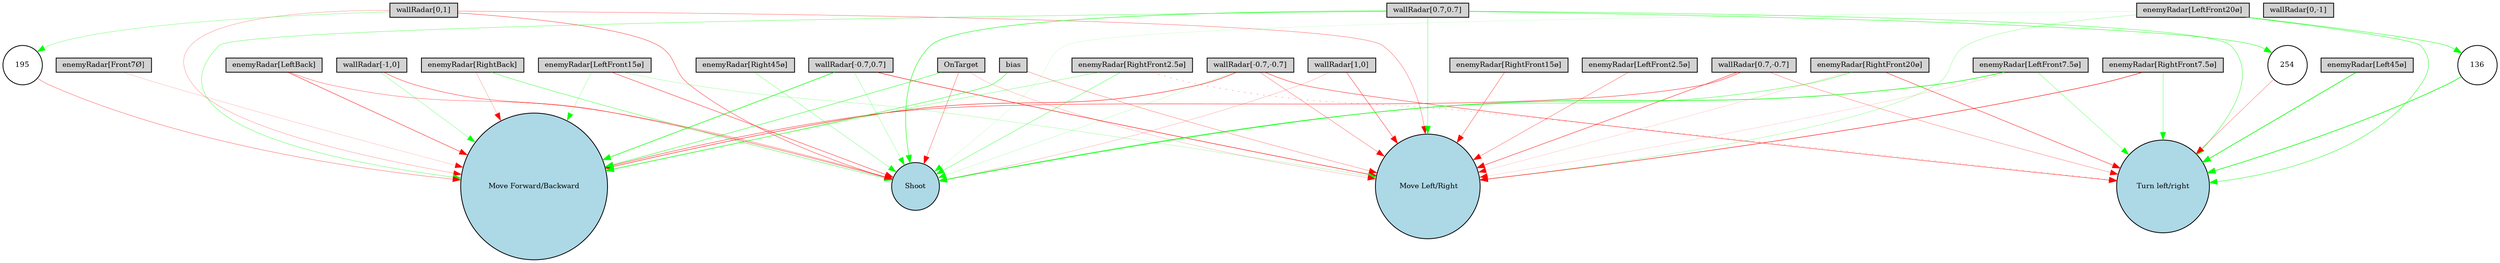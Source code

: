 digraph {
	node [fontsize=9 height=0.2 shape=circle width=0.2]
	"wallRadar[1,0]" [fillcolor=lightgray shape=box style=filled]
	"wallRadar[0,1]" [fillcolor=lightgray shape=box style=filled]
	"wallRadar[-1,0]" [fillcolor=lightgray shape=box style=filled]
	"wallRadar[0,-1]" [fillcolor=lightgray shape=box style=filled]
	"wallRadar[0.7,0.7]" [fillcolor=lightgray shape=box style=filled]
	"wallRadar[-0.7,0.7]" [fillcolor=lightgray shape=box style=filled]
	"wallRadar[-0.7,-0.7]" [fillcolor=lightgray shape=box style=filled]
	"wallRadar[0.7,-0.7]" [fillcolor=lightgray shape=box style=filled]
	"enemyRadar[RightBack]" [fillcolor=lightgray shape=box style=filled]
	"enemyRadar[LeftBack]" [fillcolor=lightgray shape=box style=filled]
	"enemyRadar[Right45ø]" [fillcolor=lightgray shape=box style=filled]
	"enemyRadar[Left45ø]" [fillcolor=lightgray shape=box style=filled]
	"enemyRadar[RightFront20ø]" [fillcolor=lightgray shape=box style=filled]
	"enemyRadar[LeftFront20ø]" [fillcolor=lightgray shape=box style=filled]
	"enemyRadar[RightFront15ø]" [fillcolor=lightgray shape=box style=filled]
	"enemyRadar[LeftFront15ø]" [fillcolor=lightgray shape=box style=filled]
	"enemyRadar[RightFront7.5ø]" [fillcolor=lightgray shape=box style=filled]
	"enemyRadar[LeftFront7.5ø]" [fillcolor=lightgray shape=box style=filled]
	"enemyRadar[RightFront2.5ø]" [fillcolor=lightgray shape=box style=filled]
	"enemyRadar[LeftFront2.5ø]" [fillcolor=lightgray shape=box style=filled]
	"enemyRadar[Front7Ø]" [fillcolor=lightgray shape=box style=filled]
	OnTarget [fillcolor=lightgray shape=box style=filled]
	bias [fillcolor=lightgray shape=box style=filled]
	Shoot [fillcolor=lightblue style=filled]
	"Move Forward/Backward" [fillcolor=lightblue style=filled]
	" Move Left/Right" [fillcolor=lightblue style=filled]
	"Turn left/right" [fillcolor=lightblue style=filled]
	195 [fillcolor=white style=filled]
	136 [fillcolor=white style=filled]
	254 [fillcolor=white style=filled]
	"wallRadar[1,0]" -> Shoot [color=red penwidth=0.16499649396898447 style=solid]
	"wallRadar[0,1]" -> "Move Forward/Backward" [color=red penwidth=0.21483084216382664 style=solid]
	"enemyRadar[LeftFront20ø]" -> " Move Left/Right" [color=green penwidth=0.22694362832990642 style=solid]
	"enemyRadar[RightFront20ø]" -> " Move Left/Right" [color=red penwidth=0.11175525788436023 style=solid]
	"enemyRadar[LeftBack]" -> Shoot [color=red penwidth=0.3159889689460863 style=solid]
	OnTarget -> " Move Left/Right" [color=red penwidth=0.16477524965535645 style=solid]
	"enemyRadar[Front7Ø]" -> "Move Forward/Backward" [color=red penwidth=0.14009220168046704 style=solid]
	"enemyRadar[RightBack]" -> Shoot [color=green penwidth=0.3989203377429311 style=solid]
	OnTarget -> "Move Forward/Backward" [color=green penwidth=0.46939014961521375 style=solid]
	"wallRadar[-0.7,0.7]" -> " Move Left/Right" [color=red penwidth=0.5935730582078711 style=solid]
	"enemyRadar[RightBack]" -> "Move Forward/Backward" [color=red penwidth=0.1923752781479392 style=solid]
	"wallRadar[0.7,0.7]" -> " Move Left/Right" [color=green penwidth=0.3438203761387438 style=solid]
	"wallRadar[0.7,0.7]" -> "Turn left/right" [color=green penwidth=0.4250428130215824 style=solid]
	"enemyRadar[LeftFront2.5ø]" -> " Move Left/Right" [color=red penwidth=0.30140743161530614 style=solid]
	"enemyRadar[Left45ø]" -> "Turn left/right" [color=green penwidth=0.796771734374274 style=solid]
	"enemyRadar[Right45ø]" -> Shoot [color=green penwidth=0.26965129506839747 style=solid]
	"enemyRadar[RightFront2.5ø]" -> Shoot [color=green penwidth=0.34917220994034237 style=solid]
	"enemyRadar[RightFront15ø]" -> " Move Left/Right" [color=red penwidth=0.36031409105757717 style=solid]
	"enemyRadar[LeftFront7.5ø]" -> Shoot [color=green penwidth=0.7321988565509466 style=solid]
	"wallRadar[0,1]" -> Shoot [color=red penwidth=0.40062670188856475 style=solid]
	OnTarget -> Shoot [color=red penwidth=0.3128322599899159 style=solid]
	"wallRadar[-0.7,0.7]" -> Shoot [color=green penwidth=0.2154209932728936 style=solid]
	"enemyRadar[RightFront7.5ø]" -> "Turn left/right" [color=green penwidth=0.318965317323718 style=solid]
	"wallRadar[-1,0]" -> "Move Forward/Backward" [color=green penwidth=0.2586891457787561 style=solid]
	"enemyRadar[LeftFront15ø]" -> Shoot [color=red penwidth=0.442928990815431 style=solid]
	"wallRadar[-0.7,-0.7]" -> " Move Left/Right" [color=red penwidth=0.2861570761459942 style=solid]
	"enemyRadar[LeftFront7.5ø]" -> "Turn left/right" [color=green penwidth=0.27679128539381903 style=solid]
	"enemyRadar[LeftFront20ø]" -> Shoot [color=green penwidth=0.10494161371715899 style=solid]
	"enemyRadar[LeftFront15ø]" -> "Move Forward/Backward" [color=green penwidth=0.20338699021886336 style=solid]
	"wallRadar[-0.7,-0.7]" -> Shoot [color=green penwidth=0.1415971370284355 style=solid]
	bias -> " Move Left/Right" [color=red penwidth=0.2646239976425585 style=solid]
	"enemyRadar[RightFront20ø]" -> Shoot [color=green penwidth=0.4262788611815139 style=solid]
	"wallRadar[0.7,-0.7]" -> " Move Left/Right" [color=red penwidth=0.4764302934771921 style=solid]
	"wallRadar[0.7,-0.7]" -> "Move Forward/Backward" [color=red penwidth=0.4645456838110459 style=solid]
	"enemyRadar[LeftBack]" -> "Move Forward/Backward" [color=red penwidth=0.47831287608945217 style=solid]
	"wallRadar[-0.7,0.7]" -> "Move Forward/Backward" [color=green penwidth=0.6951534665958509 style=solid]
	"wallRadar[0.7,0.7]" -> "Move Forward/Backward" [color=green penwidth=0.3368971792269546 style=solid]
	bias -> "Move Forward/Backward" [color=green penwidth=0.48492219853255725 style=solid]
	"wallRadar[0.7,-0.7]" -> "Turn left/right" [color=red penwidth=0.26456235697657127 style=solid]
	"wallRadar[0.7,0.7]" -> Shoot [color=green penwidth=0.5692630830748862 style=solid]
	"enemyRadar[LeftFront15ø]" -> " Move Left/Right" [color=green penwidth=0.19746860550319645 style=solid]
	"enemyRadar[LeftFront20ø]" -> "Turn left/right" [color=green penwidth=0.46845306599626546 style=solid]
	"wallRadar[-0.7,-0.7]" -> "Turn left/right" [color=red penwidth=0.4636897538547109 style=solid]
	"enemyRadar[RightFront2.5ø]" -> "Turn left/right" [color=red penwidth=0.2606485639729528 style=dotted]
	"wallRadar[1,0]" -> " Move Left/Right" [color=red penwidth=0.428041557733015 style=solid]
	"wallRadar[-1,0]" -> Shoot [color=red penwidth=0.4219433725618358 style=solid]
	"wallRadar[0,1]" -> " Move Left/Right" [color=red penwidth=0.3062107640291145 style=solid]
	"enemyRadar[RightFront2.5ø]" -> "Move Forward/Backward" [color=green penwidth=0.2815898957723043 style=solid]
	"enemyRadar[RightFront7.5ø]" -> " Move Left/Right" [color=red penwidth=0.5964839694189232 style=solid]
	"wallRadar[-0.7,-0.7]" -> "Move Forward/Backward" [color=red penwidth=0.5463940607820656 style=solid]
	"enemyRadar[LeftFront7.5ø]" -> " Move Left/Right" [color=red penwidth=0.1106163920491125 style=solid]
	"enemyRadar[RightFront20ø]" -> "Turn left/right" [color=red penwidth=0.47063716156569435 style=solid]
	"enemyRadar[LeftFront20ø]" -> 136 [color=green penwidth=0.49176945269398686 style=solid]
	136 -> "Turn left/right" [color=green penwidth=0.7676726741410137 style=solid]
	"wallRadar[0,1]" -> 195 [color=green penwidth=0.27394405320585813 style=solid]
	195 -> "Move Forward/Backward" [color=red penwidth=0.3165948013428437 style=solid]
	"wallRadar[0.7,0.7]" -> 254 [color=green penwidth=0.4692134697626733 style=solid]
	254 -> "Turn left/right" [color=red penwidth=0.27253877930620163 style=solid]
}
